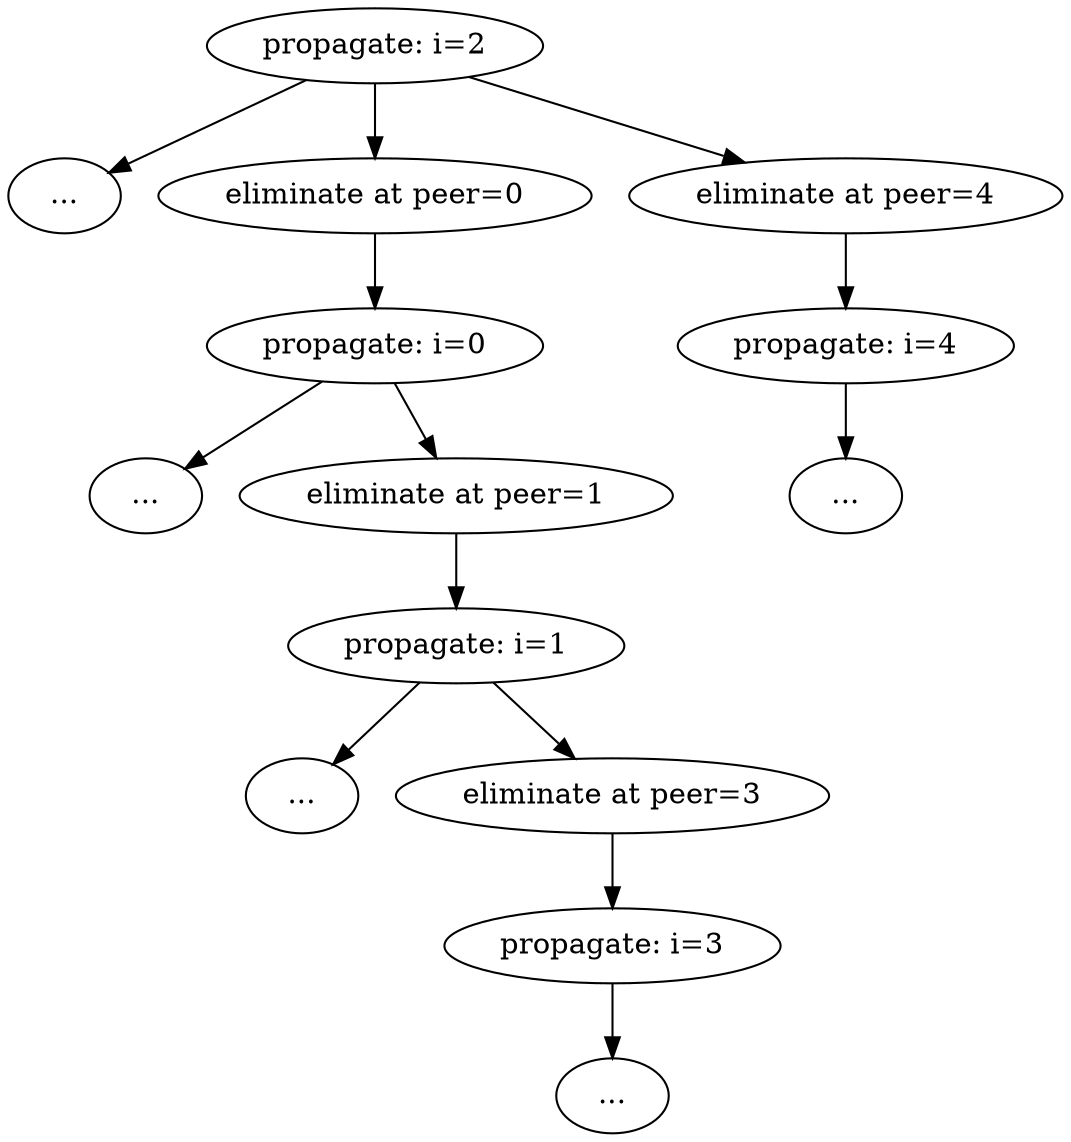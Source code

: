 digraph rec {
    d1 [label="..."];
    d2 [label="..."];
    d3 [label="..."];
    d4 [label="..."];
    d5 [label="..."];
    "propagate: i=2" -> "eliminate at peer=0";
    "eliminate at peer=0" -> "propagate: i=0";
    "propagate: i=0" -> "eliminate at peer=1";
    "eliminate at peer=1" -> "propagate: i=1";
    "propagate: i=1" -> "eliminate at peer=3";
    "eliminate at peer=3" -> "propagate: i=3";
    "propagate: i=3" -> d1;
    "propagate: i=2" -> "eliminate at peer=4";
    "eliminate at peer=4" -> "propagate: i=4";
    "propagate: i=4" -> d2;
    "propagate: i=0" -> d3;
    "propagate: i=1" -> d4;
    "propagate: i=2" -> d5;
}
